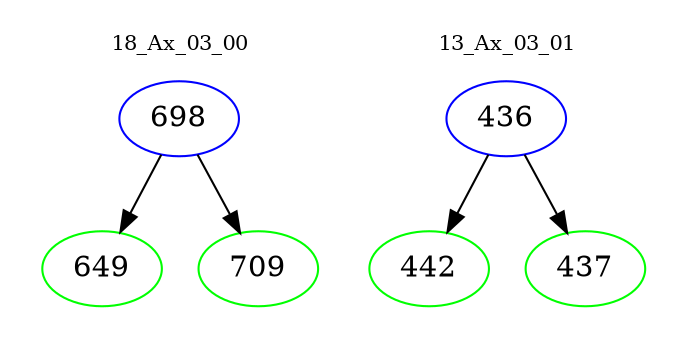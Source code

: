 digraph{
subgraph cluster_0 {
color = white
label = "18_Ax_03_00";
fontsize=10;
T0_698 [label="698", color="blue"]
T0_698 -> T0_649 [color="black"]
T0_649 [label="649", color="green"]
T0_698 -> T0_709 [color="black"]
T0_709 [label="709", color="green"]
}
subgraph cluster_1 {
color = white
label = "13_Ax_03_01";
fontsize=10;
T1_436 [label="436", color="blue"]
T1_436 -> T1_442 [color="black"]
T1_442 [label="442", color="green"]
T1_436 -> T1_437 [color="black"]
T1_437 [label="437", color="green"]
}
}
